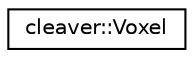 digraph "Graphical Class Hierarchy"
{
  edge [fontname="Helvetica",fontsize="10",labelfontname="Helvetica",labelfontsize="10"];
  node [fontname="Helvetica",fontsize="10",shape=record];
  rankdir="LR";
  Node1 [label="cleaver::Voxel",height=0.2,width=0.4,color="black", fillcolor="white", style="filled",URL="$classcleaver_1_1_voxel.html"];
}
